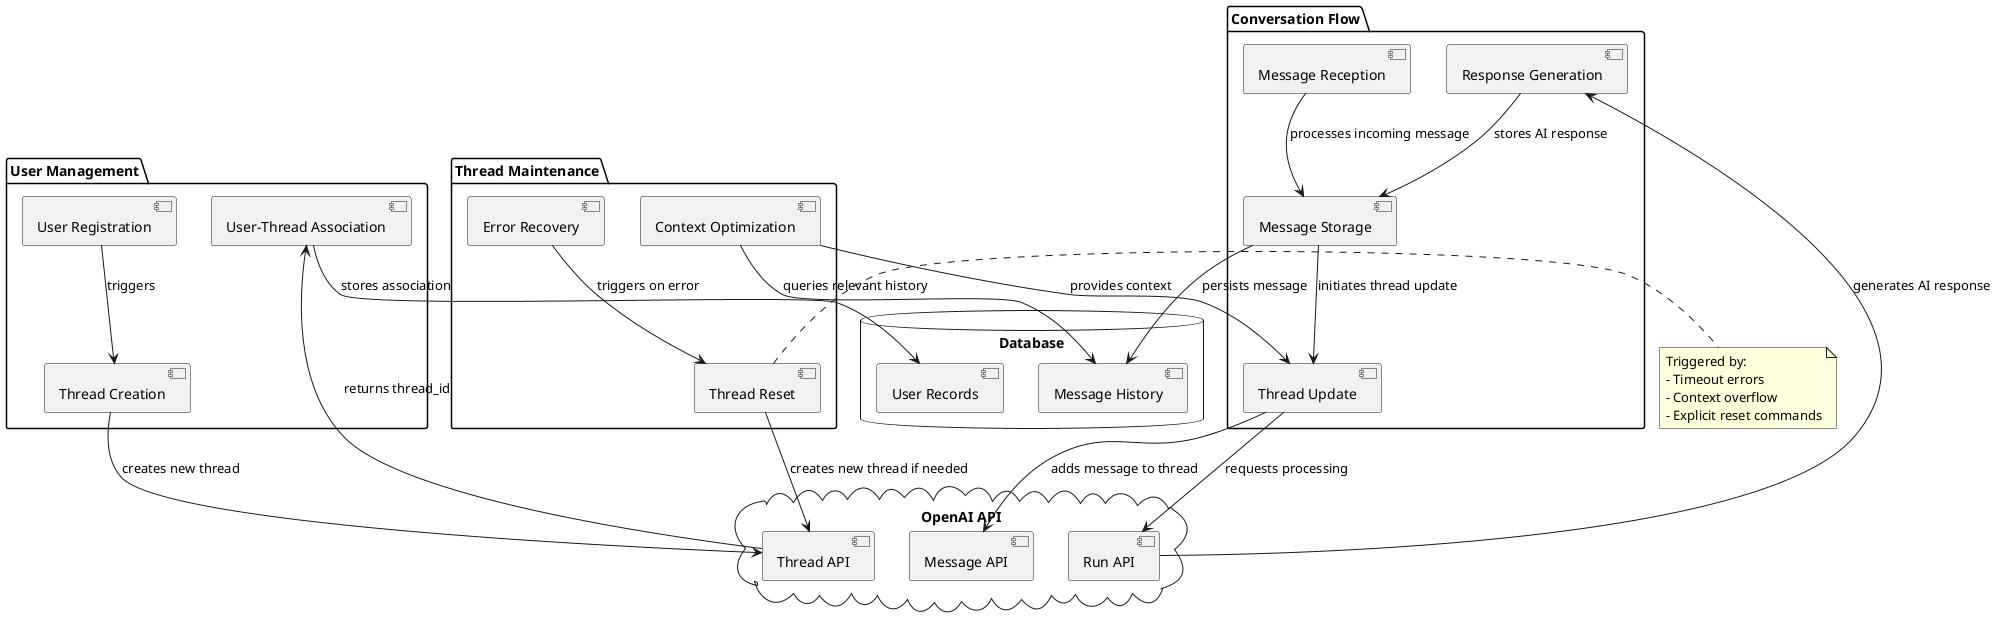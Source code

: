 @startuml Thread Management Diagram

package "User Management" {
  [User Registration] as Registration
  [Thread Creation] as ThreadCreate
  [User-Thread Association] as UserThread
}

package "Conversation Flow" {
  [Message Reception] as MsgReceive
  [Message Storage] as MsgStore
  [Thread Update] as ThreadUpdate
  [Response Generation] as Response
}

package "Thread Maintenance" {
  [Thread Reset] as ThreadReset
  [Context Optimization] as ContextOpt
  [Error Recovery] as Recovery
}

cloud "OpenAI API" {
  [Thread API] as ThreadAPI
  [Message API] as MessageAPI
  [Run API] as RunAPI
}

database "Database" {
  [User Records] as UserDB
  [Message History] as MsgDB
}

Registration --> ThreadCreate : triggers
ThreadCreate --> ThreadAPI : creates new thread
ThreadAPI --> UserThread : returns thread_id
UserThread --> UserDB : stores association

MsgReceive --> MsgStore : processes incoming message
MsgStore --> MsgDB : persists message
MsgStore --> ThreadUpdate : initiates thread update
ThreadUpdate --> MessageAPI : adds message to thread
ThreadUpdate --> RunAPI : requests processing
RunAPI --> Response : generates AI response
Response --> MsgStore : stores AI response

ThreadReset --> ThreadAPI : creates new thread if needed
Recovery --> ThreadReset : triggers on error
ContextOpt --> MsgDB : queries relevant history
ContextOpt --> ThreadUpdate : provides context

note right of ThreadReset
  Triggered by:
  - Timeout errors
  - Context overflow
  - Explicit reset commands
end note

@enduml
